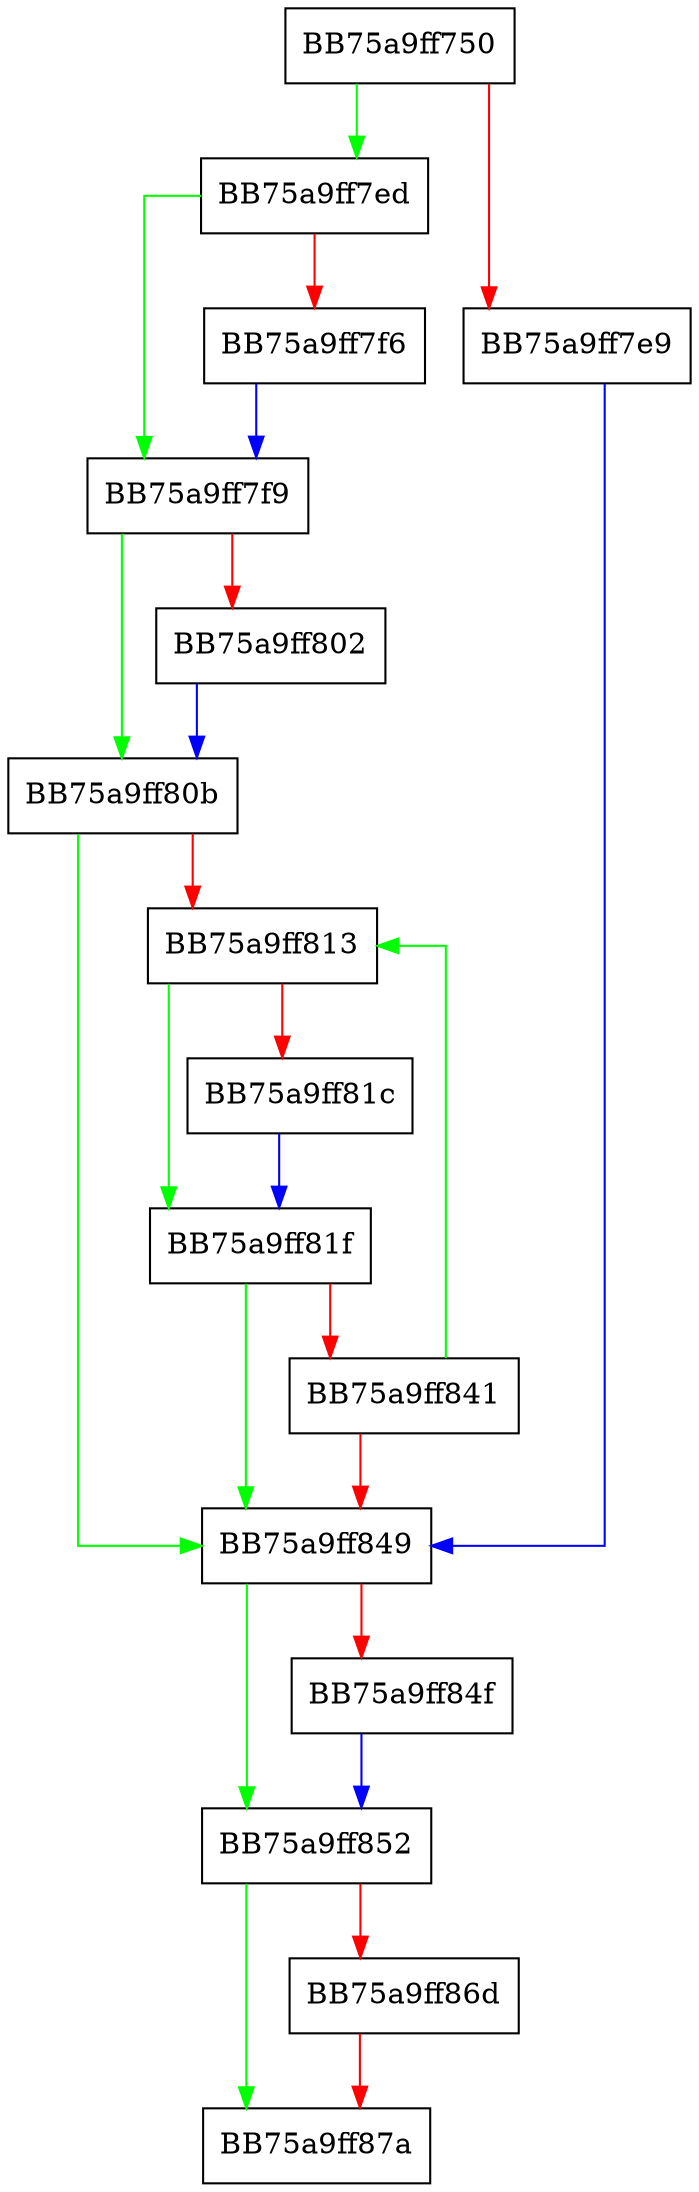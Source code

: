 digraph do_put {
  node [shape="box"];
  graph [splines=ortho];
  BB75a9ff750 -> BB75a9ff7ed [color="green"];
  BB75a9ff750 -> BB75a9ff7e9 [color="red"];
  BB75a9ff7e9 -> BB75a9ff849 [color="blue"];
  BB75a9ff7ed -> BB75a9ff7f9 [color="green"];
  BB75a9ff7ed -> BB75a9ff7f6 [color="red"];
  BB75a9ff7f6 -> BB75a9ff7f9 [color="blue"];
  BB75a9ff7f9 -> BB75a9ff80b [color="green"];
  BB75a9ff7f9 -> BB75a9ff802 [color="red"];
  BB75a9ff802 -> BB75a9ff80b [color="blue"];
  BB75a9ff80b -> BB75a9ff849 [color="green"];
  BB75a9ff80b -> BB75a9ff813 [color="red"];
  BB75a9ff813 -> BB75a9ff81f [color="green"];
  BB75a9ff813 -> BB75a9ff81c [color="red"];
  BB75a9ff81c -> BB75a9ff81f [color="blue"];
  BB75a9ff81f -> BB75a9ff849 [color="green"];
  BB75a9ff81f -> BB75a9ff841 [color="red"];
  BB75a9ff841 -> BB75a9ff813 [color="green"];
  BB75a9ff841 -> BB75a9ff849 [color="red"];
  BB75a9ff849 -> BB75a9ff852 [color="green"];
  BB75a9ff849 -> BB75a9ff84f [color="red"];
  BB75a9ff84f -> BB75a9ff852 [color="blue"];
  BB75a9ff852 -> BB75a9ff87a [color="green"];
  BB75a9ff852 -> BB75a9ff86d [color="red"];
  BB75a9ff86d -> BB75a9ff87a [color="red"];
}